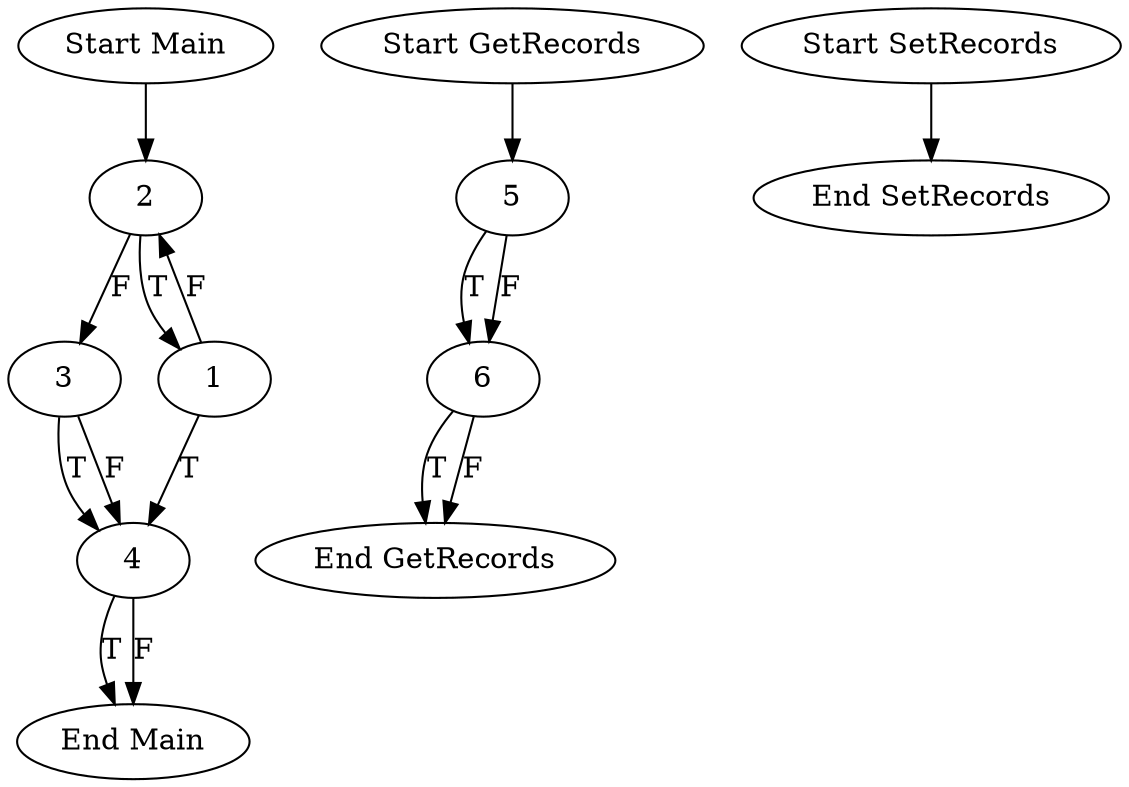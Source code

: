digraph CFG {
subgraph Main{
"Start Main" -> "2"	 
"4" -> "End Main" [label = "T"];
"4" -> "End Main" [label = "F"];
"3" -> "4" [label = "T"];
"3" -> "4" [label = "F"];
"2" -> "1" [label = "T"];
"2" -> "3" [label = "F"];
"1" -> "4" [label = "T"];
"1" -> "2" [label = "F"];
}
subgraph GetRecords{
"Start GetRecords" -> "5"	 
"6" -> "End GetRecords" [label = "T"];
"6" -> "End GetRecords" [label = "F"];
"5" -> "6" [label = "T"];
"5" -> "6" [label = "F"];
}
subgraph SetRecords{
"Start SetRecords" -> "End SetRecords";
}
}
